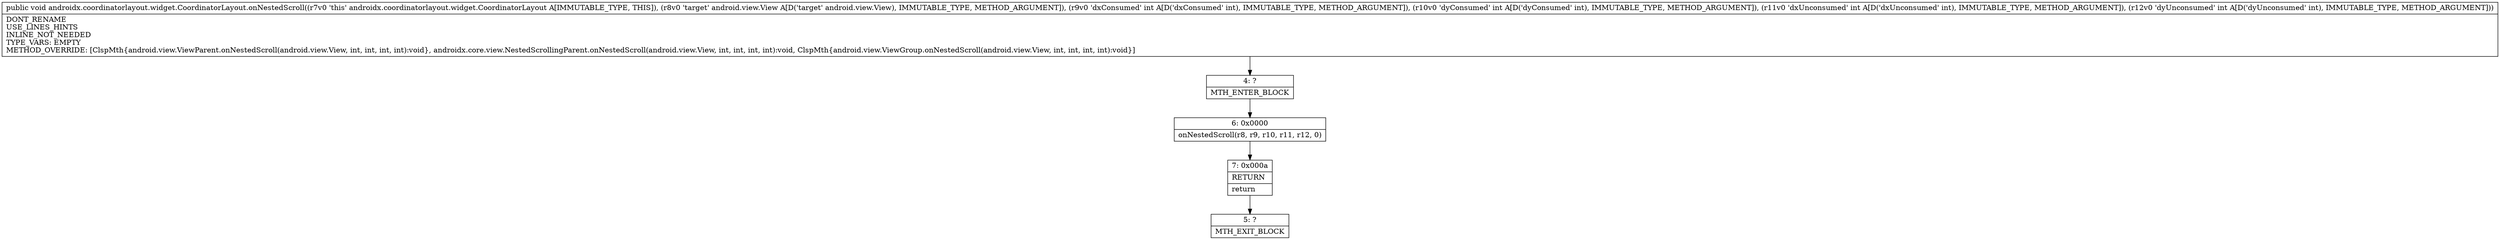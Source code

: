 digraph "CFG forandroidx.coordinatorlayout.widget.CoordinatorLayout.onNestedScroll(Landroid\/view\/View;IIII)V" {
Node_4 [shape=record,label="{4\:\ ?|MTH_ENTER_BLOCK\l}"];
Node_6 [shape=record,label="{6\:\ 0x0000|onNestedScroll(r8, r9, r10, r11, r12, 0)\l}"];
Node_7 [shape=record,label="{7\:\ 0x000a|RETURN\l|return\l}"];
Node_5 [shape=record,label="{5\:\ ?|MTH_EXIT_BLOCK\l}"];
MethodNode[shape=record,label="{public void androidx.coordinatorlayout.widget.CoordinatorLayout.onNestedScroll((r7v0 'this' androidx.coordinatorlayout.widget.CoordinatorLayout A[IMMUTABLE_TYPE, THIS]), (r8v0 'target' android.view.View A[D('target' android.view.View), IMMUTABLE_TYPE, METHOD_ARGUMENT]), (r9v0 'dxConsumed' int A[D('dxConsumed' int), IMMUTABLE_TYPE, METHOD_ARGUMENT]), (r10v0 'dyConsumed' int A[D('dyConsumed' int), IMMUTABLE_TYPE, METHOD_ARGUMENT]), (r11v0 'dxUnconsumed' int A[D('dxUnconsumed' int), IMMUTABLE_TYPE, METHOD_ARGUMENT]), (r12v0 'dyUnconsumed' int A[D('dyUnconsumed' int), IMMUTABLE_TYPE, METHOD_ARGUMENT]))  | DONT_RENAME\lUSE_LINES_HINTS\lINLINE_NOT_NEEDED\lTYPE_VARS: EMPTY\lMETHOD_OVERRIDE: [ClspMth\{android.view.ViewParent.onNestedScroll(android.view.View, int, int, int, int):void\}, androidx.core.view.NestedScrollingParent.onNestedScroll(android.view.View, int, int, int, int):void, ClspMth\{android.view.ViewGroup.onNestedScroll(android.view.View, int, int, int, int):void\}]\l}"];
MethodNode -> Node_4;Node_4 -> Node_6;
Node_6 -> Node_7;
Node_7 -> Node_5;
}

